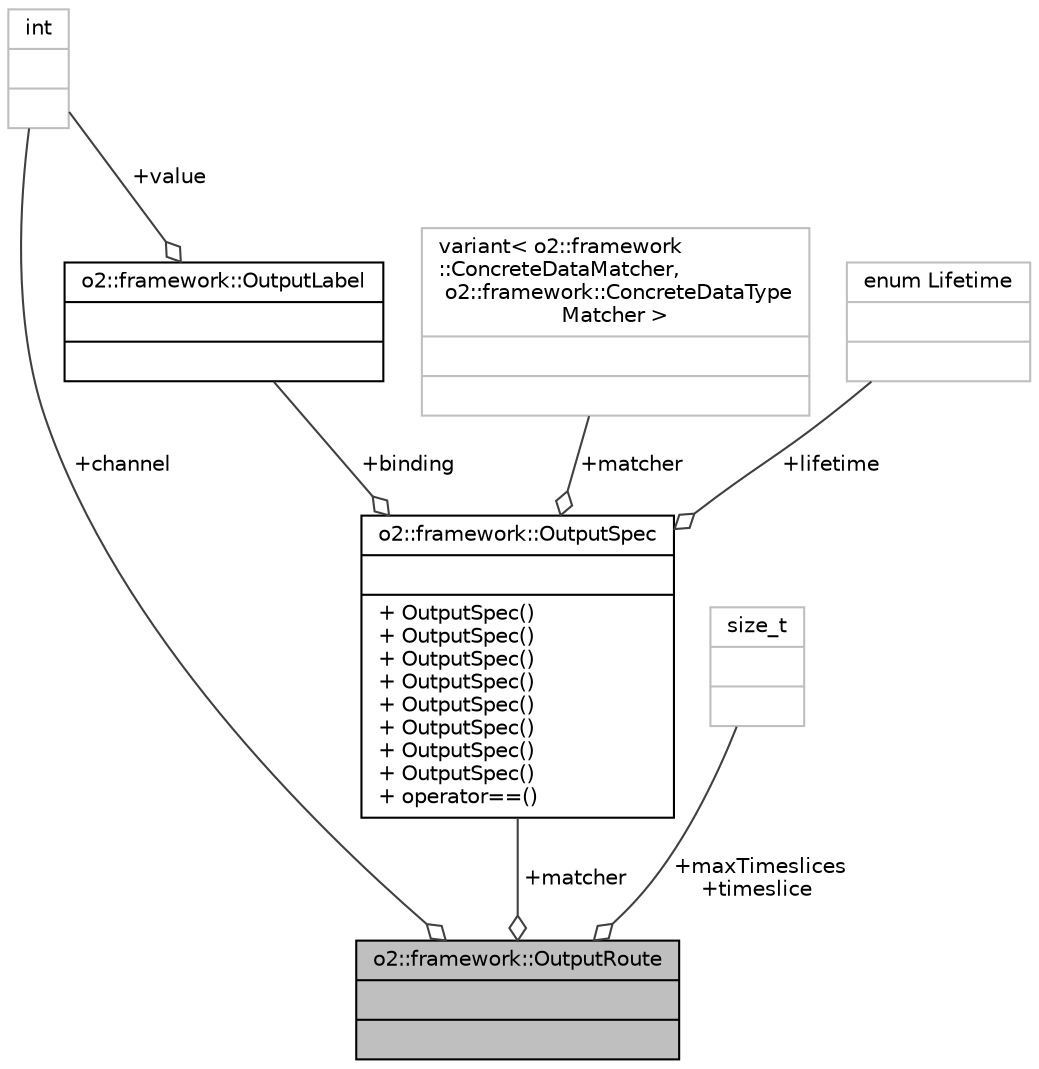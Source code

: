 digraph "o2::framework::OutputRoute"
{
 // INTERACTIVE_SVG=YES
  bgcolor="transparent";
  edge [fontname="Helvetica",fontsize="10",labelfontname="Helvetica",labelfontsize="10"];
  node [fontname="Helvetica",fontsize="10",shape=record];
  Node1 [label="{o2::framework::OutputRoute\n||}",height=0.2,width=0.4,color="black", fillcolor="grey75", style="filled", fontcolor="black"];
  Node2 -> Node1 [color="grey25",fontsize="10",style="solid",label=" +matcher" ,arrowhead="odiamond",fontname="Helvetica"];
  Node2 [label="{o2::framework::OutputSpec\n||+ OutputSpec()\l+ OutputSpec()\l+ OutputSpec()\l+ OutputSpec()\l+ OutputSpec()\l+ OutputSpec()\l+ OutputSpec()\l+ OutputSpec()\l+ operator==()\l}",height=0.2,width=0.4,color="black",URL="$d8/dc3/structo2_1_1framework_1_1OutputSpec.html"];
  Node3 -> Node2 [color="grey25",fontsize="10",style="solid",label=" +lifetime" ,arrowhead="odiamond",fontname="Helvetica"];
  Node3 [label="{enum Lifetime\n||}",height=0.2,width=0.4,color="grey75"];
  Node4 -> Node2 [color="grey25",fontsize="10",style="solid",label=" +binding" ,arrowhead="odiamond",fontname="Helvetica"];
  Node4 [label="{o2::framework::OutputLabel\n||}",height=0.2,width=0.4,color="black",URL="$de/d1b/structo2_1_1framework_1_1OutputLabel.html"];
  Node5 -> Node4 [color="grey25",fontsize="10",style="solid",label=" +value" ,arrowhead="odiamond",fontname="Helvetica"];
  Node5 [label="{int\n||}",height=0.2,width=0.4,color="grey75"];
  Node6 -> Node2 [color="grey25",fontsize="10",style="solid",label=" +matcher" ,arrowhead="odiamond",fontname="Helvetica"];
  Node6 [label="{variant\< o2::framework\l::ConcreteDataMatcher,\l o2::framework::ConcreteDataType\lMatcher \>\n||}",height=0.2,width=0.4,color="grey75"];
  Node7 -> Node1 [color="grey25",fontsize="10",style="solid",label=" +maxTimeslices\n+timeslice" ,arrowhead="odiamond",fontname="Helvetica"];
  Node7 [label="{size_t\n||}",height=0.2,width=0.4,color="grey75"];
  Node5 -> Node1 [color="grey25",fontsize="10",style="solid",label=" +channel" ,arrowhead="odiamond",fontname="Helvetica"];
}
